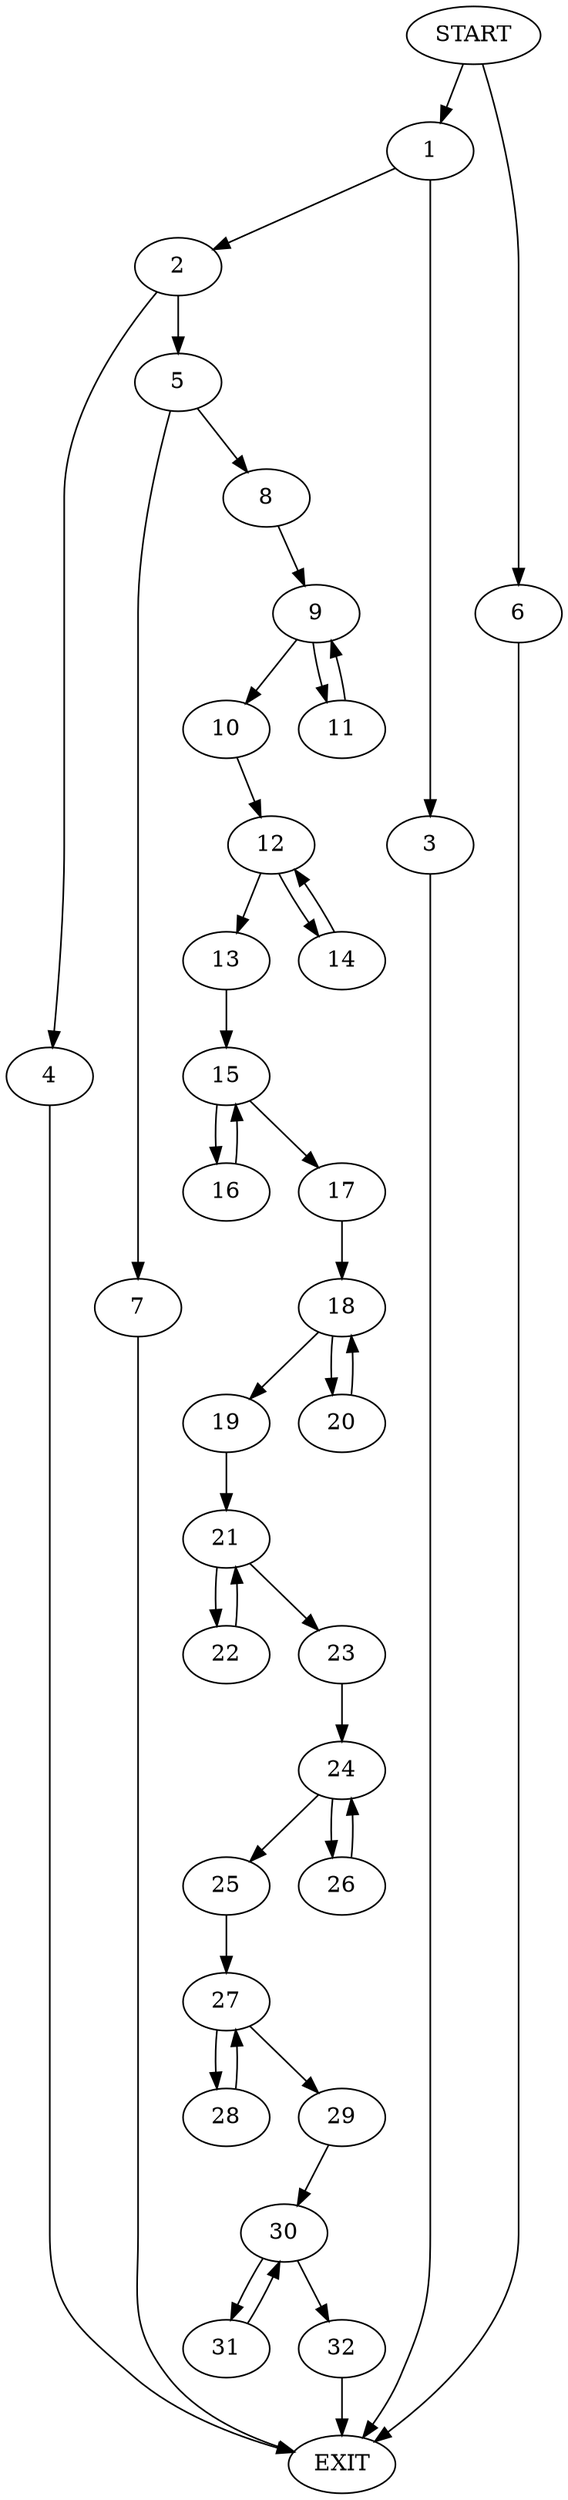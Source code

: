 digraph {
0 [label="START"]
33 [label="EXIT"]
0 -> 1
1 -> 2
1 -> 3
3 -> 33
2 -> 4
2 -> 5
0 -> 6
6 -> 33
5 -> 7
5 -> 8
4 -> 33
7 -> 33
8 -> 9
9 -> 10
9 -> 11
11 -> 9
10 -> 12
12 -> 13
12 -> 14
13 -> 15
14 -> 12
15 -> 16
15 -> 17
16 -> 15
17 -> 18
18 -> 19
18 -> 20
19 -> 21
20 -> 18
21 -> 22
21 -> 23
23 -> 24
22 -> 21
24 -> 25
24 -> 26
25 -> 27
26 -> 24
27 -> 28
27 -> 29
28 -> 27
29 -> 30
30 -> 31
30 -> 32
31 -> 30
32 -> 33
}
